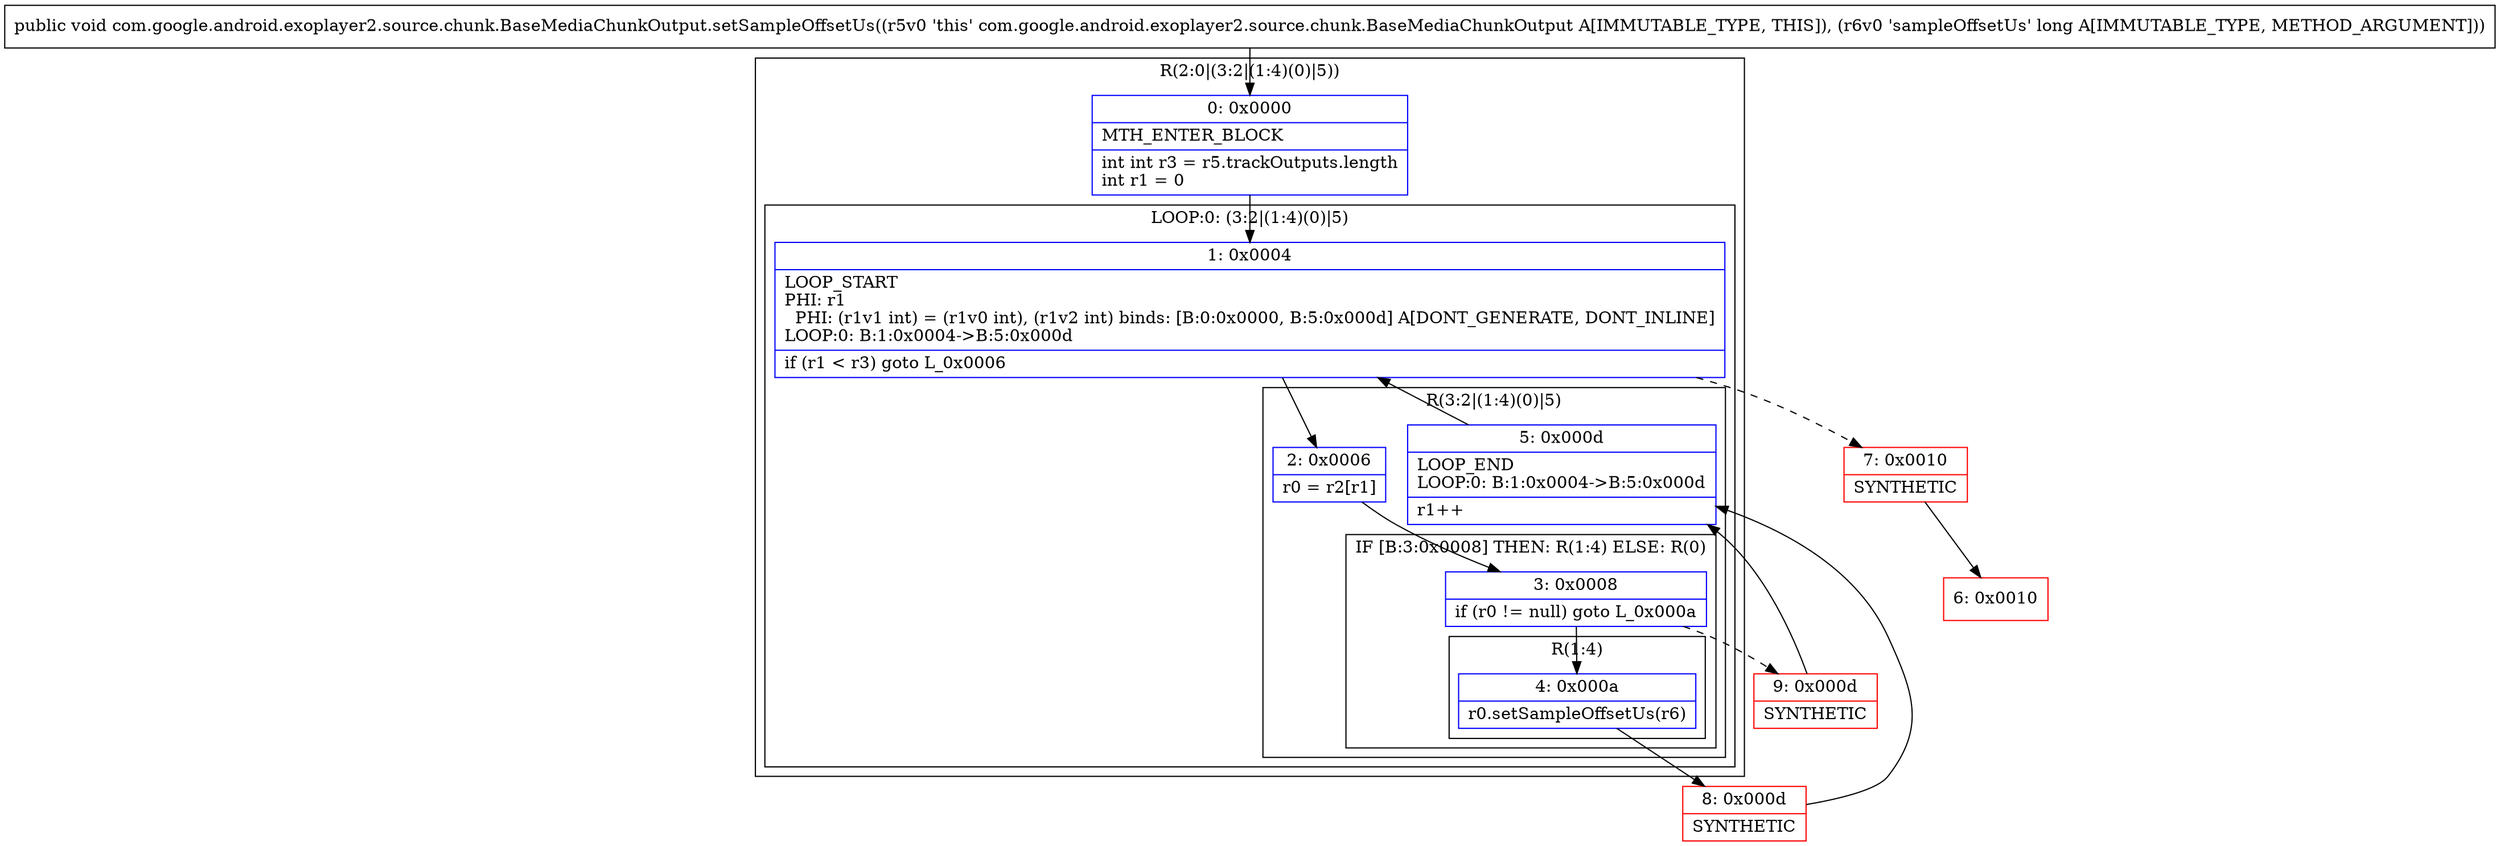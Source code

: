 digraph "CFG forcom.google.android.exoplayer2.source.chunk.BaseMediaChunkOutput.setSampleOffsetUs(J)V" {
subgraph cluster_Region_321480837 {
label = "R(2:0|(3:2|(1:4)(0)|5))";
node [shape=record,color=blue];
Node_0 [shape=record,label="{0\:\ 0x0000|MTH_ENTER_BLOCK\l|int int r3 = r5.trackOutputs.length\lint r1 = 0\l}"];
subgraph cluster_LoopRegion_115498384 {
label = "LOOP:0: (3:2|(1:4)(0)|5)";
node [shape=record,color=blue];
Node_1 [shape=record,label="{1\:\ 0x0004|LOOP_START\lPHI: r1 \l  PHI: (r1v1 int) = (r1v0 int), (r1v2 int) binds: [B:0:0x0000, B:5:0x000d] A[DONT_GENERATE, DONT_INLINE]\lLOOP:0: B:1:0x0004\-\>B:5:0x000d\l|if (r1 \< r3) goto L_0x0006\l}"];
subgraph cluster_Region_425060623 {
label = "R(3:2|(1:4)(0)|5)";
node [shape=record,color=blue];
Node_2 [shape=record,label="{2\:\ 0x0006|r0 = r2[r1]\l}"];
subgraph cluster_IfRegion_2121797699 {
label = "IF [B:3:0x0008] THEN: R(1:4) ELSE: R(0)";
node [shape=record,color=blue];
Node_3 [shape=record,label="{3\:\ 0x0008|if (r0 != null) goto L_0x000a\l}"];
subgraph cluster_Region_1703359297 {
label = "R(1:4)";
node [shape=record,color=blue];
Node_4 [shape=record,label="{4\:\ 0x000a|r0.setSampleOffsetUs(r6)\l}"];
}
subgraph cluster_Region_2055798689 {
label = "R(0)";
node [shape=record,color=blue];
}
}
Node_5 [shape=record,label="{5\:\ 0x000d|LOOP_END\lLOOP:0: B:1:0x0004\-\>B:5:0x000d\l|r1++\l}"];
}
}
}
Node_6 [shape=record,color=red,label="{6\:\ 0x0010}"];
Node_7 [shape=record,color=red,label="{7\:\ 0x0010|SYNTHETIC\l}"];
Node_8 [shape=record,color=red,label="{8\:\ 0x000d|SYNTHETIC\l}"];
Node_9 [shape=record,color=red,label="{9\:\ 0x000d|SYNTHETIC\l}"];
MethodNode[shape=record,label="{public void com.google.android.exoplayer2.source.chunk.BaseMediaChunkOutput.setSampleOffsetUs((r5v0 'this' com.google.android.exoplayer2.source.chunk.BaseMediaChunkOutput A[IMMUTABLE_TYPE, THIS]), (r6v0 'sampleOffsetUs' long A[IMMUTABLE_TYPE, METHOD_ARGUMENT])) }"];
MethodNode -> Node_0;
Node_0 -> Node_1;
Node_1 -> Node_2;
Node_1 -> Node_7[style=dashed];
Node_2 -> Node_3;
Node_3 -> Node_4;
Node_3 -> Node_9[style=dashed];
Node_4 -> Node_8;
Node_5 -> Node_1;
Node_7 -> Node_6;
Node_8 -> Node_5;
Node_9 -> Node_5;
}

